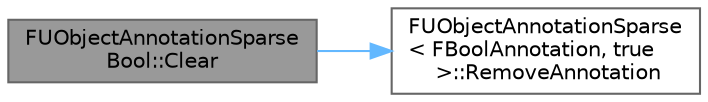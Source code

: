 digraph "FUObjectAnnotationSparseBool::Clear"
{
 // INTERACTIVE_SVG=YES
 // LATEX_PDF_SIZE
  bgcolor="transparent";
  edge [fontname=Helvetica,fontsize=10,labelfontname=Helvetica,labelfontsize=10];
  node [fontname=Helvetica,fontsize=10,shape=box,height=0.2,width=0.4];
  rankdir="LR";
  Node1 [id="Node000001",label="FUObjectAnnotationSparse\lBool::Clear",height=0.2,width=0.4,color="gray40", fillcolor="grey60", style="filled", fontcolor="black",tooltip="Removes an annotation from the annotation list."];
  Node1 -> Node2 [id="edge1_Node000001_Node000002",color="steelblue1",style="solid",tooltip=" "];
  Node2 [id="Node000002",label="FUObjectAnnotationSparse\l\< FBoolAnnotation, true\l \>::RemoveAnnotation",height=0.2,width=0.4,color="grey40", fillcolor="white", style="filled",URL="$d3/d28/classFUObjectAnnotationSparse.html#aaae3f2e23f0cf3ef0f157e1a00077537",tooltip=" "];
}
